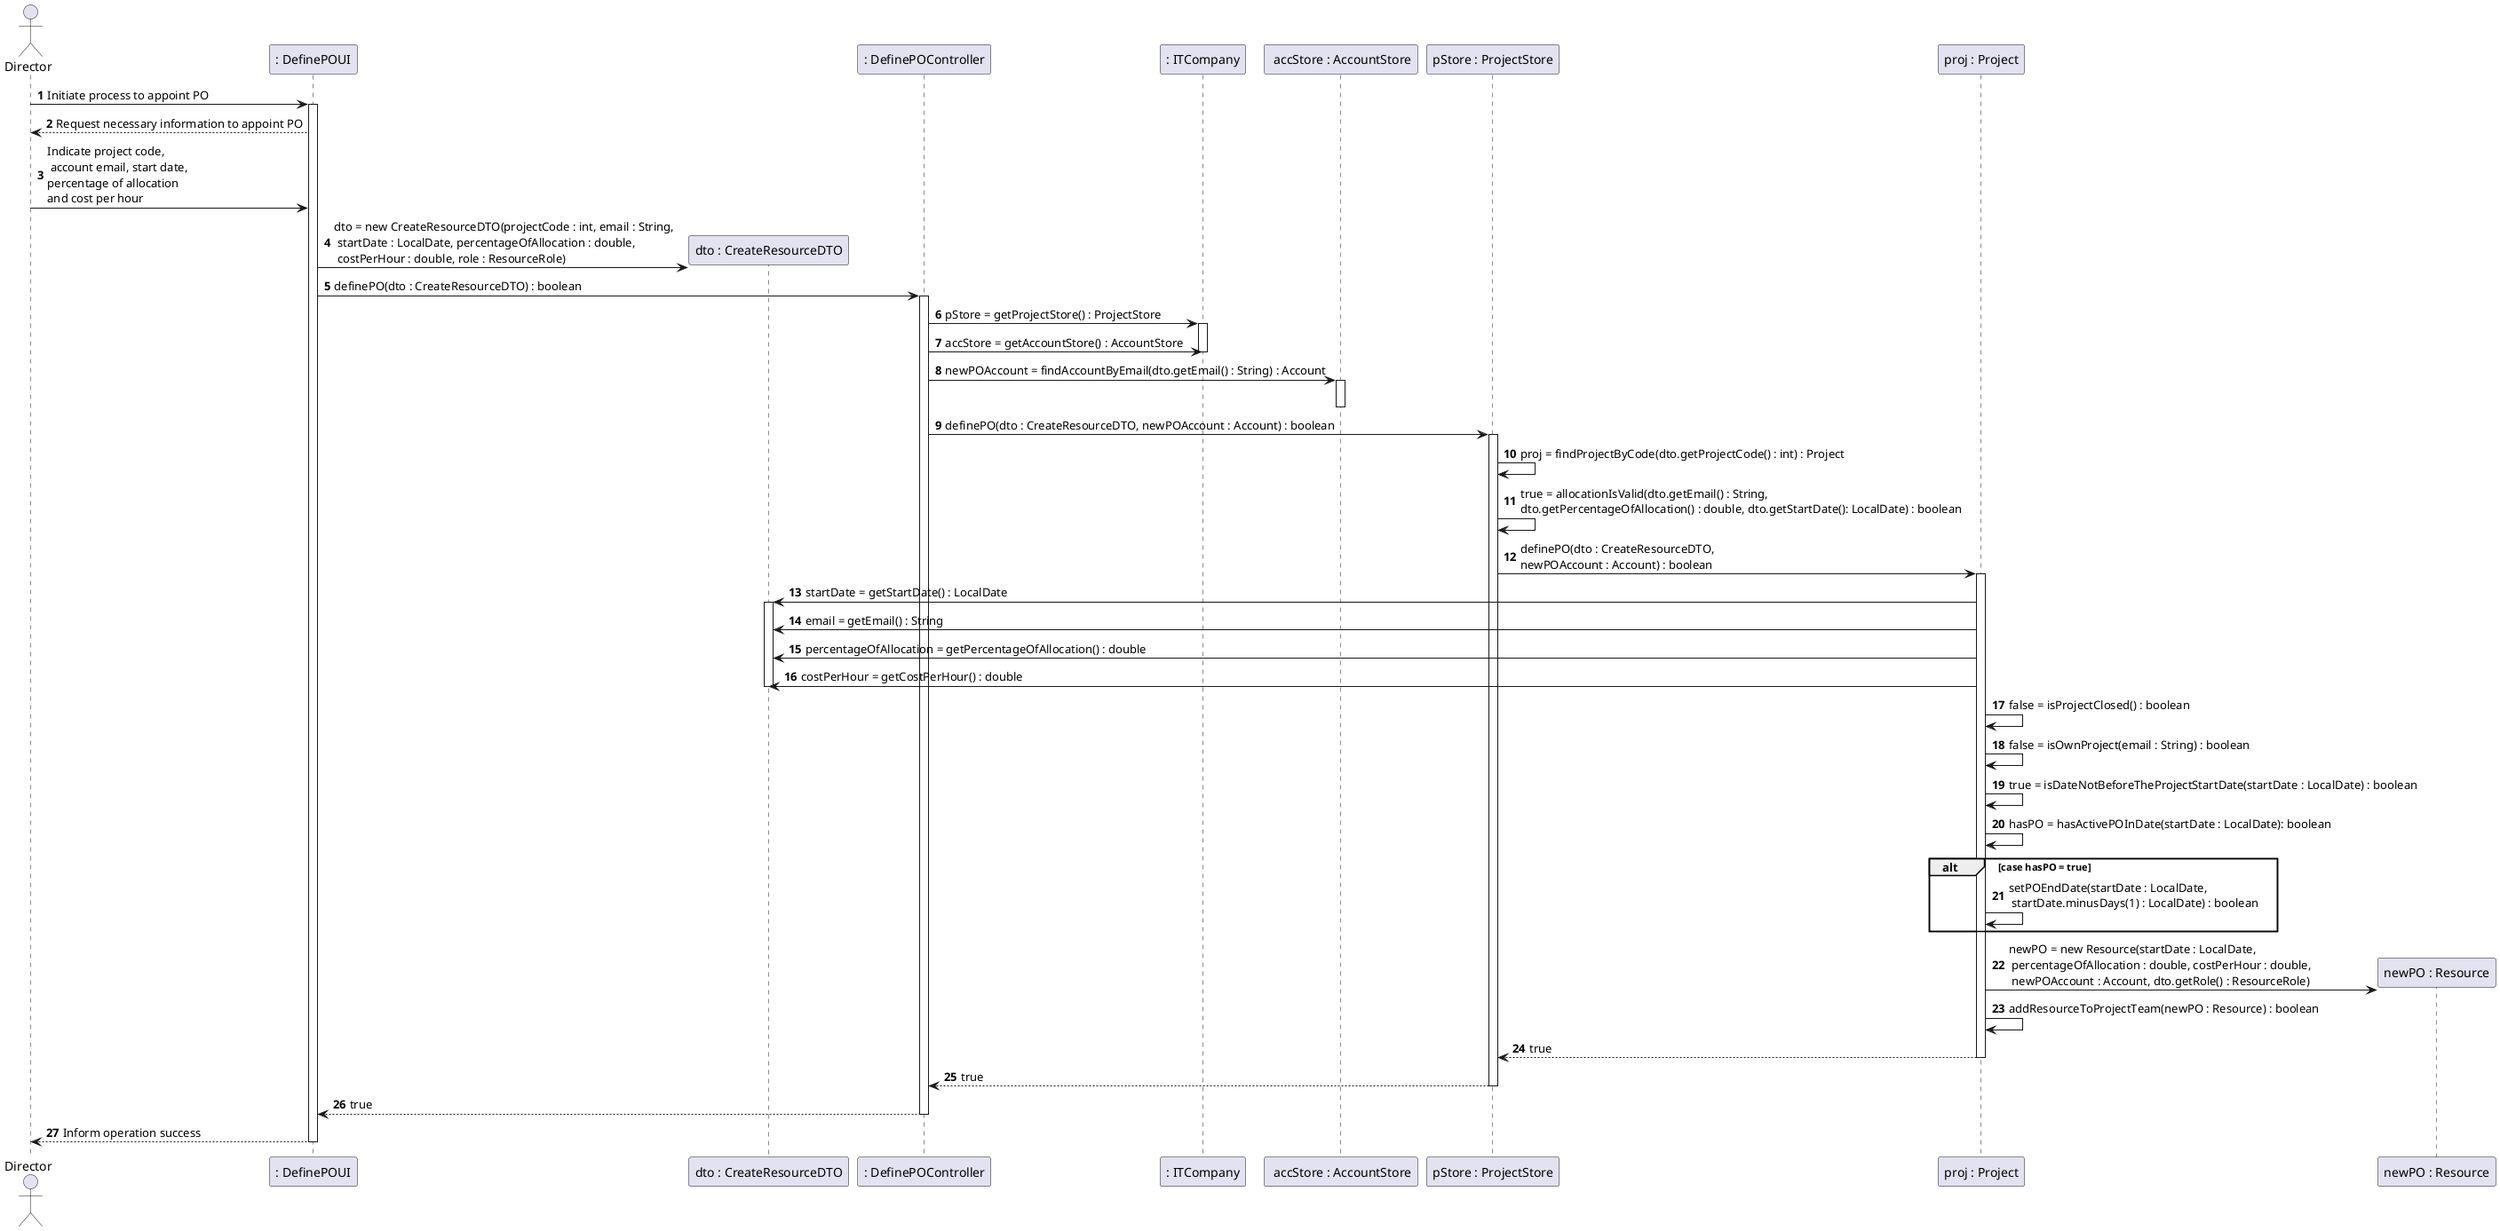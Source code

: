 @startuml
'https://plantuml.com/sequence-diagram

autonumber
actor Director as dir
participant ": DefinePOUI" as ui
participant "dto : CreateResourceDTO" as dto
participant ": DefinePOController" as ctrl
participant ": ITCompany" as itc
participant " accStore : AccountStore" as accstr
participant "pStore : ProjectStore" as prjst
participant "proj : Project" as prj




dir -> ui: Initiate process to appoint PO
activate ui
ui --> dir: Request necessary information to appoint PO

dir -> ui: Indicate project code, \n account email, start date,\npercentage of allocation\nand cost per hour
create dto
ui -> dto : dto = new CreateResourceDTO(projectCode : int, email : String,\n startDate : LocalDate, percentageOfAllocation : double,\n costPerHour : double, role : ResourceRole)

ui -> ctrl : definePO(dto : CreateResourceDTO) : boolean
activate ctrl

ctrl -> itc : pStore = getProjectStore() : ProjectStore
activate itc
ctrl -> itc : accStore = getAccountStore() : AccountStore
deactivate itc
ctrl -> accstr : newPOAccount = findAccountByEmail(dto.getEmail() : String) : Account
activate accstr
deactivate accstr
ctrl -> prjst : definePO(dto : CreateResourceDTO, newPOAccount : Account) : boolean
activate prjst
prjst -> prjst : proj = findProjectByCode(dto.getProjectCode() : int) : Project
prjst -> prjst : true = allocationIsValid(dto.getEmail() : String, \ndto.getPercentageOfAllocation() : double, dto.getStartDate(): LocalDate) : boolean
prjst -> prj : definePO(dto : CreateResourceDTO, \nnewPOAccount : Account) : boolean
activate prj
prj -> dto : startDate = getStartDate() : LocalDate
activate dto
prj -> dto : email = getEmail() : String
prj -> dto : percentageOfAllocation = getPercentageOfAllocation() : double
prj -> dto : costPerHour = getCostPerHour() : double
deactivate dto
prj -> prj : false = isProjectClosed() : boolean
prj -> prj : false = isOwnProject(email : String) : boolean
prj -> prj : true = isDateNotBeforeTheProjectStartDate(startDate : LocalDate) : boolean
prj -> prj : hasPO = hasActivePOInDate(startDate : LocalDate): boolean
    alt case hasPO = true
    prj -> prj : setPOEndDate(startDate : LocalDate,\n startDate.minusDays(1) : LocalDate) : boolean
    end

create "newPO : Resource" as resource
prj -> resource : newPO = new Resource(startDate : LocalDate,\n percentageOfAllocation : double, costPerHour : double, \n newPOAccount : Account, dto.getRole() : ResourceRole)
prj -> prj : addResourceToProjectTeam(newPO : Resource) : boolean
prj --> prjst : true
deactivate prj
prjst --> ctrl : true
deactivate prjst
ctrl --> ui : true
deactivate ctrl
ui --> dir: Inform operation success
deactivate ui

@enduml